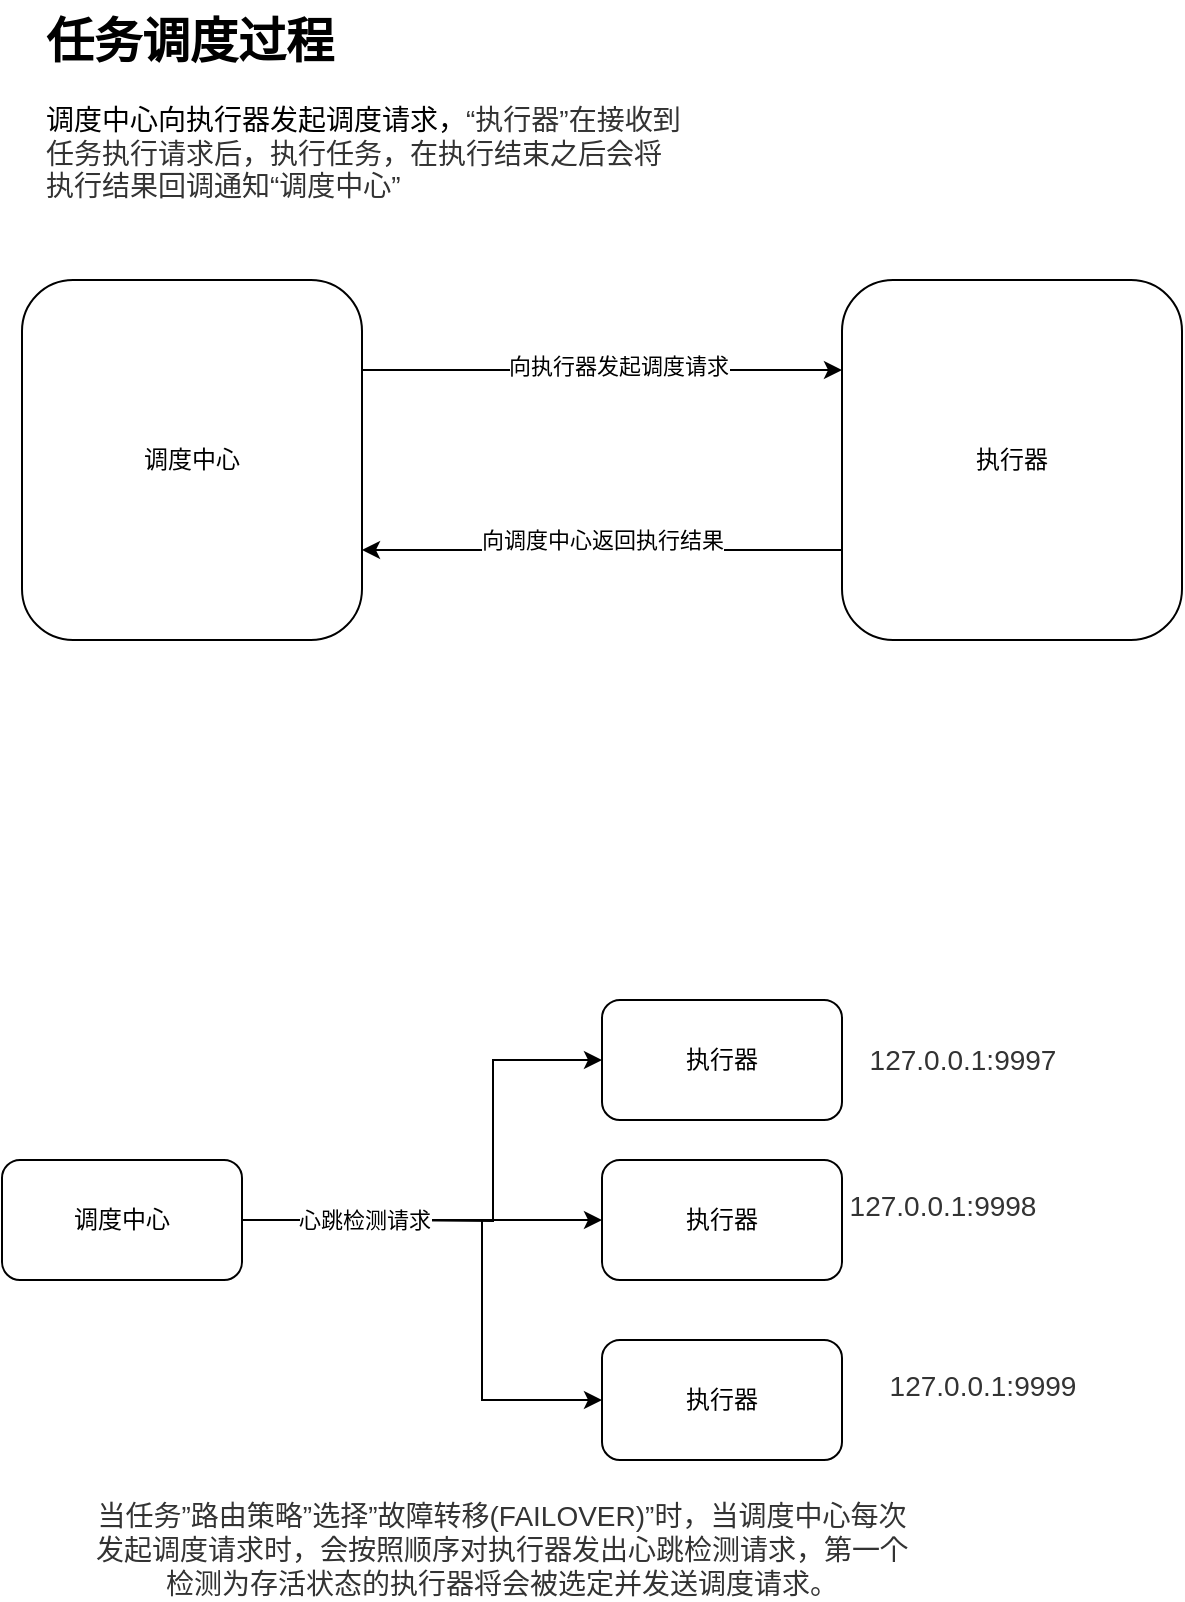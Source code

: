 <mxfile version="24.6.4" type="github">
  <diagram name="第 1 页" id="SsoD-0d4OX4sEQfQ5WCW">
    <mxGraphModel dx="1616" dy="721" grid="1" gridSize="10" guides="1" tooltips="1" connect="1" arrows="1" fold="1" page="1" pageScale="1" pageWidth="827" pageHeight="1169" math="0" shadow="0">
      <root>
        <mxCell id="0" />
        <mxCell id="1" parent="0" />
        <mxCell id="Nj8Q5rFWtXVFyINVAYre-12" style="edgeStyle=orthogonalEdgeStyle;rounded=0;orthogonalLoop=1;jettySize=auto;html=1;exitX=1;exitY=0.25;exitDx=0;exitDy=0;entryX=0;entryY=0.25;entryDx=0;entryDy=0;" edge="1" parent="1" source="Nj8Q5rFWtXVFyINVAYre-1" target="Nj8Q5rFWtXVFyINVAYre-6">
          <mxGeometry relative="1" as="geometry" />
        </mxCell>
        <mxCell id="Nj8Q5rFWtXVFyINVAYre-13" value="向执行器发起调度请求" style="edgeLabel;html=1;align=center;verticalAlign=middle;resizable=0;points=[];" vertex="1" connectable="0" parent="Nj8Q5rFWtXVFyINVAYre-12">
          <mxGeometry x="0.067" y="2" relative="1" as="geometry">
            <mxPoint as="offset" />
          </mxGeometry>
        </mxCell>
        <mxCell id="Nj8Q5rFWtXVFyINVAYre-1" value="调度中心" style="rounded=1;whiteSpace=wrap;html=1;" vertex="1" parent="1">
          <mxGeometry x="150" y="240" width="170" height="180" as="geometry" />
        </mxCell>
        <mxCell id="Nj8Q5rFWtXVFyINVAYre-14" style="edgeStyle=orthogonalEdgeStyle;rounded=0;orthogonalLoop=1;jettySize=auto;html=1;exitX=0;exitY=0.75;exitDx=0;exitDy=0;entryX=1;entryY=0.75;entryDx=0;entryDy=0;" edge="1" parent="1" source="Nj8Q5rFWtXVFyINVAYre-6" target="Nj8Q5rFWtXVFyINVAYre-1">
          <mxGeometry relative="1" as="geometry" />
        </mxCell>
        <mxCell id="Nj8Q5rFWtXVFyINVAYre-15" value="向调度中心返回执行结果" style="edgeLabel;html=1;align=center;verticalAlign=middle;resizable=0;points=[];" vertex="1" connectable="0" parent="Nj8Q5rFWtXVFyINVAYre-14">
          <mxGeometry x="0.125" y="4" relative="1" as="geometry">
            <mxPoint x="15" y="-9" as="offset" />
          </mxGeometry>
        </mxCell>
        <mxCell id="Nj8Q5rFWtXVFyINVAYre-6" value="执行器" style="rounded=1;whiteSpace=wrap;html=1;" vertex="1" parent="1">
          <mxGeometry x="560" y="240" width="170" height="180" as="geometry" />
        </mxCell>
        <mxCell id="Nj8Q5rFWtXVFyINVAYre-16" value="&lt;h1 style=&quot;margin-top: 0px;&quot;&gt;任务调度过程&lt;/h1&gt;&lt;div&gt;&lt;font style=&quot;font-size: 14px;&quot;&gt;调度中心向执行器发起调度请求，&lt;/font&gt;&lt;span style=&quot;background-color: rgb(255, 255, 255); color: rgb(51, 51, 51); font-family: &amp;quot;Microsoft YaHei&amp;quot;, Helvetica, &amp;quot;Meiryo UI&amp;quot;, &amp;quot;Malgun Gothic&amp;quot;, &amp;quot;Segoe UI&amp;quot;, &amp;quot;Trebuchet MS&amp;quot;, Monaco, monospace, Tahoma, STXihei, 华文细黑, STHeiti, &amp;quot;Helvetica Neue&amp;quot;, &amp;quot;Droid Sans&amp;quot;, &amp;quot;wenquanyi micro hei&amp;quot;, FreeSans, Arimo, Arial, SimSun, 宋体, Heiti, 黑体, sans-serif; font-size: 14px;&quot;&gt;“执行器”在接收到任务执行请求后，执行任务，在执行结束之后会将执行结果回调通知“调度中心”&lt;/span&gt;&lt;/div&gt;" style="text;html=1;whiteSpace=wrap;overflow=hidden;rounded=0;" vertex="1" parent="1">
          <mxGeometry x="160" y="100" width="320" height="120" as="geometry" />
        </mxCell>
        <mxCell id="Nj8Q5rFWtXVFyINVAYre-28" style="edgeStyle=orthogonalEdgeStyle;rounded=0;orthogonalLoop=1;jettySize=auto;html=1;entryX=0;entryY=0.5;entryDx=0;entryDy=0;" edge="1" parent="1" target="Nj8Q5rFWtXVFyINVAYre-22">
          <mxGeometry relative="1" as="geometry">
            <mxPoint x="330" y="710" as="sourcePoint" />
          </mxGeometry>
        </mxCell>
        <mxCell id="Nj8Q5rFWtXVFyINVAYre-29" style="edgeStyle=orthogonalEdgeStyle;rounded=0;orthogonalLoop=1;jettySize=auto;html=1;entryX=0;entryY=0.5;entryDx=0;entryDy=0;" edge="1" parent="1" source="Nj8Q5rFWtXVFyINVAYre-21" target="Nj8Q5rFWtXVFyINVAYre-25">
          <mxGeometry relative="1" as="geometry" />
        </mxCell>
        <mxCell id="Nj8Q5rFWtXVFyINVAYre-30" style="edgeStyle=orthogonalEdgeStyle;rounded=0;orthogonalLoop=1;jettySize=auto;html=1;entryX=0;entryY=0.5;entryDx=0;entryDy=0;" edge="1" parent="1" source="Nj8Q5rFWtXVFyINVAYre-21" target="Nj8Q5rFWtXVFyINVAYre-26">
          <mxGeometry relative="1" as="geometry">
            <Array as="points">
              <mxPoint x="380" y="710" />
              <mxPoint x="380" y="800" />
            </Array>
          </mxGeometry>
        </mxCell>
        <mxCell id="Nj8Q5rFWtXVFyINVAYre-32" value="Text" style="edgeLabel;html=1;align=center;verticalAlign=middle;resizable=0;points=[];" vertex="1" connectable="0" parent="Nj8Q5rFWtXVFyINVAYre-30">
          <mxGeometry x="-0.63" relative="1" as="geometry">
            <mxPoint as="offset" />
          </mxGeometry>
        </mxCell>
        <mxCell id="Nj8Q5rFWtXVFyINVAYre-33" value="心跳检测请求" style="edgeLabel;html=1;align=center;verticalAlign=middle;resizable=0;points=[];" vertex="1" connectable="0" parent="Nj8Q5rFWtXVFyINVAYre-30">
          <mxGeometry x="-0.548" relative="1" as="geometry">
            <mxPoint as="offset" />
          </mxGeometry>
        </mxCell>
        <mxCell id="Nj8Q5rFWtXVFyINVAYre-21" value="调度中心" style="rounded=1;whiteSpace=wrap;html=1;" vertex="1" parent="1">
          <mxGeometry x="140" y="680" width="120" height="60" as="geometry" />
        </mxCell>
        <mxCell id="Nj8Q5rFWtXVFyINVAYre-22" value="执行器" style="rounded=1;whiteSpace=wrap;html=1;" vertex="1" parent="1">
          <mxGeometry x="440" y="600" width="120" height="60" as="geometry" />
        </mxCell>
        <mxCell id="Nj8Q5rFWtXVFyINVAYre-25" value="执行器" style="rounded=1;whiteSpace=wrap;html=1;" vertex="1" parent="1">
          <mxGeometry x="440" y="680" width="120" height="60" as="geometry" />
        </mxCell>
        <mxCell id="Nj8Q5rFWtXVFyINVAYre-26" value="执行器" style="rounded=1;whiteSpace=wrap;html=1;" vertex="1" parent="1">
          <mxGeometry x="440" y="770" width="120" height="60" as="geometry" />
        </mxCell>
        <mxCell id="Nj8Q5rFWtXVFyINVAYre-31" value="&lt;span style=&quot;color: rgb(51, 51, 51); font-family: &amp;quot;Microsoft YaHei&amp;quot;, Helvetica, &amp;quot;Meiryo UI&amp;quot;, &amp;quot;Malgun Gothic&amp;quot;, &amp;quot;Segoe UI&amp;quot;, &amp;quot;Trebuchet MS&amp;quot;, Monaco, monospace, Tahoma, STXihei, 华文细黑, STHeiti, &amp;quot;Helvetica Neue&amp;quot;, &amp;quot;Droid Sans&amp;quot;, &amp;quot;wenquanyi micro hei&amp;quot;, FreeSans, Arimo, Arial, SimSun, 宋体, Heiti, 黑体, sans-serif; font-size: 14px; text-align: left; background-color: rgb(255, 255, 255);&quot;&gt;当任务”路由策略”选择”故障转移(FAILOVER)”时，当调度中心每次发起调度请求时，会按照顺序对执行器发出心跳检测请求，第一个检测为存活状态的执行器将会被选定并发送调度请求。&lt;/span&gt;" style="text;html=1;align=center;verticalAlign=middle;whiteSpace=wrap;rounded=0;" vertex="1" parent="1">
          <mxGeometry x="180" y="850" width="420" height="50" as="geometry" />
        </mxCell>
        <mxCell id="Nj8Q5rFWtXVFyINVAYre-34" value="&lt;span style=&quot;color: rgb(51, 51, 51); font-family: &amp;quot;Microsoft YaHei&amp;quot;, Helvetica, &amp;quot;Meiryo UI&amp;quot;, &amp;quot;Malgun Gothic&amp;quot;, &amp;quot;Segoe UI&amp;quot;, &amp;quot;Trebuchet MS&amp;quot;, Monaco, monospace, Tahoma, STXihei, 华文细黑, STHeiti, &amp;quot;Helvetica Neue&amp;quot;, &amp;quot;Droid Sans&amp;quot;, &amp;quot;wenquanyi micro hei&amp;quot;, FreeSans, Arimo, Arial, SimSun, 宋体, Heiti, 黑体, sans-serif; font-size: 14px; text-align: left; text-wrap: wrap; background-color: rgb(255, 255, 255);&quot;&gt;127.0.0.1:9997&lt;/span&gt;" style="text;html=1;align=center;verticalAlign=middle;resizable=0;points=[];autosize=1;strokeColor=none;fillColor=none;" vertex="1" parent="1">
          <mxGeometry x="560" y="615" width="120" height="30" as="geometry" />
        </mxCell>
        <mxCell id="Nj8Q5rFWtXVFyINVAYre-35" value="&lt;span style=&quot;color: rgb(51, 51, 51); font-family: &amp;quot;Microsoft YaHei&amp;quot;, Helvetica, &amp;quot;Meiryo UI&amp;quot;, &amp;quot;Malgun Gothic&amp;quot;, &amp;quot;Segoe UI&amp;quot;, &amp;quot;Trebuchet MS&amp;quot;, Monaco, monospace, Tahoma, STXihei, 华文细黑, STHeiti, &amp;quot;Helvetica Neue&amp;quot;, &amp;quot;Droid Sans&amp;quot;, &amp;quot;wenquanyi micro hei&amp;quot;, FreeSans, Arimo, Arial, SimSun, 宋体, Heiti, 黑体, sans-serif; font-size: 14px; text-align: left; text-wrap: wrap; background-color: rgb(255, 255, 255);&quot;&gt;127.0.0.1:9998&lt;/span&gt;" style="text;html=1;align=center;verticalAlign=middle;resizable=0;points=[];autosize=1;strokeColor=none;fillColor=none;" vertex="1" parent="1">
          <mxGeometry x="550" y="688" width="120" height="30" as="geometry" />
        </mxCell>
        <mxCell id="Nj8Q5rFWtXVFyINVAYre-36" value="&lt;span style=&quot;color: rgb(51, 51, 51); font-family: &amp;quot;Microsoft YaHei&amp;quot;, Helvetica, &amp;quot;Meiryo UI&amp;quot;, &amp;quot;Malgun Gothic&amp;quot;, &amp;quot;Segoe UI&amp;quot;, &amp;quot;Trebuchet MS&amp;quot;, Monaco, monospace, Tahoma, STXihei, 华文细黑, STHeiti, &amp;quot;Helvetica Neue&amp;quot;, &amp;quot;Droid Sans&amp;quot;, &amp;quot;wenquanyi micro hei&amp;quot;, FreeSans, Arimo, Arial, SimSun, 宋体, Heiti, 黑体, sans-serif; font-size: 14px; text-align: left; text-wrap: wrap; background-color: rgb(255, 255, 255);&quot;&gt;127.0.0.1:9999&lt;/span&gt;" style="text;html=1;align=center;verticalAlign=middle;resizable=0;points=[];autosize=1;strokeColor=none;fillColor=none;" vertex="1" parent="1">
          <mxGeometry x="570" y="778" width="120" height="30" as="geometry" />
        </mxCell>
      </root>
    </mxGraphModel>
  </diagram>
</mxfile>
